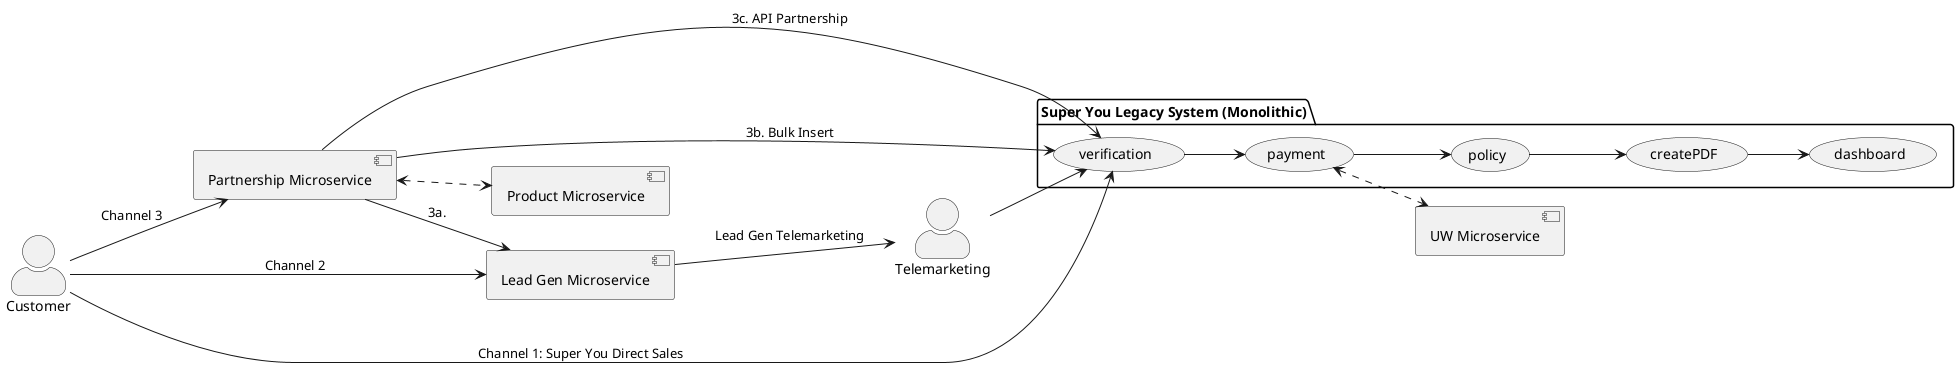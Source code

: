 
@startuml partnership-microservice
left to right direction
skinparam actorStyle awesome

actor "Customer" as external
component "Partnership Microservice" as partnership
component "UW Microservice" as uw
component "Lead Gen Microservice" as lg
actor "Telemarketing" as tele
component "Product Microservice" as product
package "Super You Legacy System (Monolithic)" as superyou {
    partnership --> (verification): "3c. API Partnership"
    (verification) --> (payment)
    (payment) --> (policy)
    (policy) --> (createPDF)
    (createPDF) --> (dashboard)
}
external --> (verification): "Channel 1: Super You Direct Sales"
external --> lg: "Channel 2"
lg --> tele: Lead Gen Telemarketing
tele --> (verification)
partnership --> lg: 3a.
partnership --> (verification): "3b. Bulk Insert"
' lg --> tele: Lead Gen Telemarketing
' tele --> (verification)

external --> partnership: "Channel 3"
partnership <..> product
(payment) <..> uw

' superyou --> payment
' sovera --> payment
@enduml